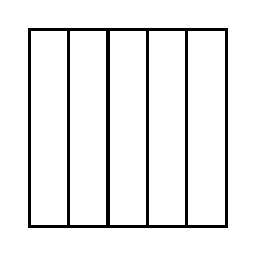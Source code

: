 \begin{tikzpicture}[very thick, scale=.5]
    \draw (0,0) rectangle (1,5);
    \draw (1,0) rectangle (2,5);
    \draw (2,0) rectangle (3,5);
    \draw (3,0) rectangle (4,5);
    \draw (4,0) rectangle (5,5);
\end{tikzpicture}
